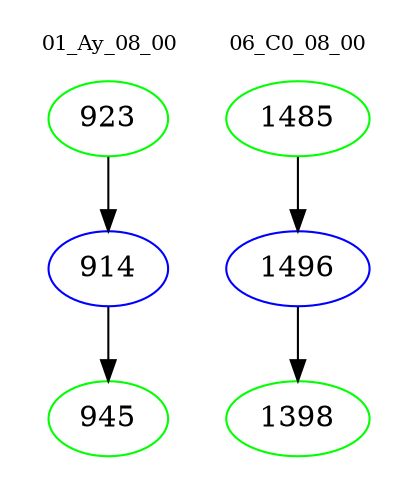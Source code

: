 digraph{
subgraph cluster_0 {
color = white
label = "01_Ay_08_00";
fontsize=10;
T0_923 [label="923", color="green"]
T0_923 -> T0_914 [color="black"]
T0_914 [label="914", color="blue"]
T0_914 -> T0_945 [color="black"]
T0_945 [label="945", color="green"]
}
subgraph cluster_1 {
color = white
label = "06_C0_08_00";
fontsize=10;
T1_1485 [label="1485", color="green"]
T1_1485 -> T1_1496 [color="black"]
T1_1496 [label="1496", color="blue"]
T1_1496 -> T1_1398 [color="black"]
T1_1398 [label="1398", color="green"]
}
}
